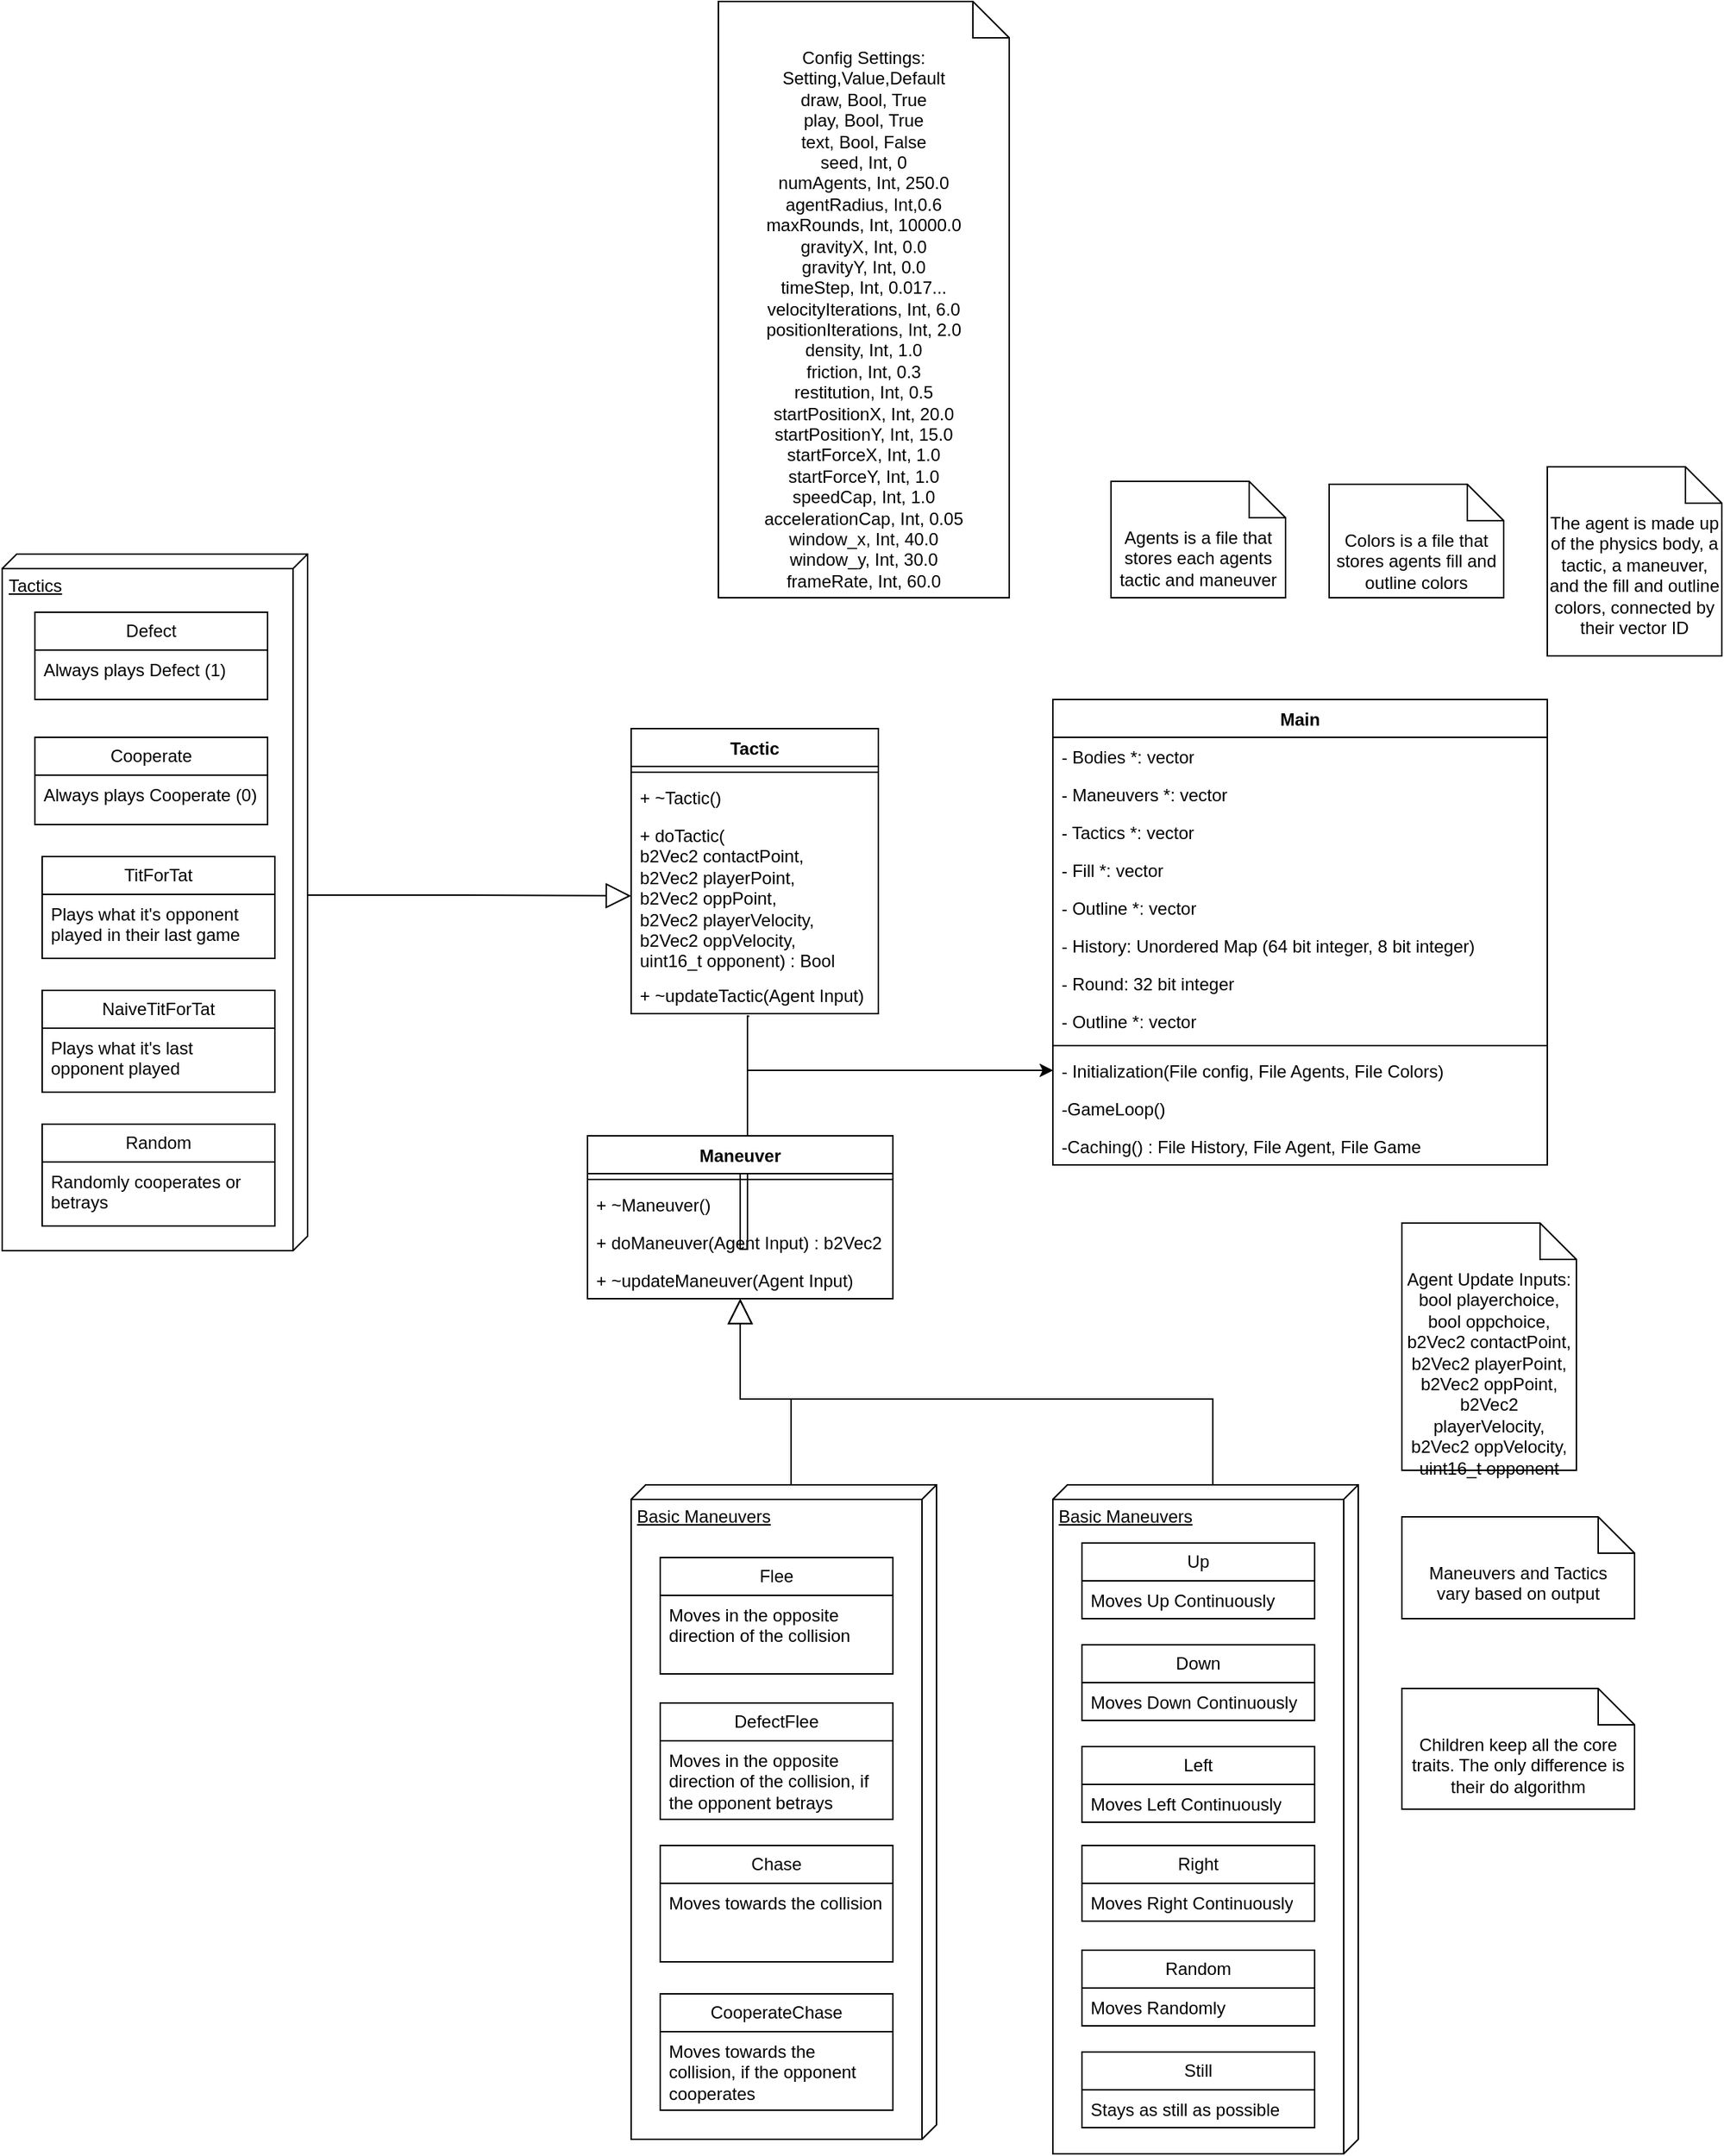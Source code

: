 <mxfile version="24.8.6">
  <diagram name="Page-1" id="15fARvEjuGoJQRsgN22F">
    <mxGraphModel dx="1313" dy="1761" grid="1" gridSize="10" guides="1" tooltips="1" connect="1" arrows="1" fold="1" page="1" pageScale="1" pageWidth="850" pageHeight="1100" math="0" shadow="0">
      <root>
        <mxCell id="0" />
        <mxCell id="1" parent="0" />
        <mxCell id="ZBsdz69OhWumd8uEH73e-70" style="edgeStyle=orthogonalEdgeStyle;rounded=0;orthogonalLoop=1;jettySize=auto;html=1;exitX=0;exitY=0;exitDx=234.5;exitDy=0;exitPerimeter=0;entryX=0;entryY=0.5;entryDx=0;entryDy=0;endArrow=block;endFill=0;endSize=15;" parent="1" source="ZBsdz69OhWumd8uEH73e-69" target="ZBsdz69OhWumd8uEH73e-5" edge="1">
          <mxGeometry relative="1" as="geometry" />
        </mxCell>
        <mxCell id="ZBsdz69OhWumd8uEH73e-69" value="Tactics" style="verticalAlign=top;align=left;spacingTop=8;spacingLeft=2;spacingRight=12;shape=cube;size=10;direction=south;fontStyle=4;html=1;whiteSpace=wrap;" parent="1" vertex="1">
          <mxGeometry x="37.5" y="-500" width="210" height="479" as="geometry" />
        </mxCell>
        <mxCell id="ZBsdz69OhWumd8uEH73e-52" style="edgeStyle=orthogonalEdgeStyle;rounded=0;orthogonalLoop=1;jettySize=auto;html=1;exitX=0;exitY=0;exitDx=0;exitDy=100;exitPerimeter=0;entryX=0.5;entryY=1;entryDx=0;entryDy=0;endArrow=block;endFill=0;endSize=15;" parent="1" source="ZBsdz69OhWumd8uEH73e-49" target="ZBsdz69OhWumd8uEH73e-8" edge="1">
          <mxGeometry relative="1" as="geometry" />
        </mxCell>
        <mxCell id="ZBsdz69OhWumd8uEH73e-49" value="Basic Maneuvers" style="verticalAlign=top;align=left;spacingTop=8;spacingLeft=2;spacingRight=12;shape=cube;size=10;direction=south;fontStyle=4;html=1;whiteSpace=wrap;" parent="1" vertex="1">
          <mxGeometry x="470" y="140" width="210" height="450" as="geometry" />
        </mxCell>
        <mxCell id="ZBsdz69OhWumd8uEH73e-53" style="edgeStyle=orthogonalEdgeStyle;rounded=0;orthogonalLoop=1;jettySize=auto;html=1;exitX=0;exitY=0;exitDx=0;exitDy=100;exitPerimeter=0;entryX=0.5;entryY=1;entryDx=0;entryDy=0;endArrow=block;endFill=0;endSize=15;" parent="1" source="ZBsdz69OhWumd8uEH73e-30" target="ZBsdz69OhWumd8uEH73e-8" edge="1">
          <mxGeometry relative="1" as="geometry" />
        </mxCell>
        <mxCell id="ZBsdz69OhWumd8uEH73e-30" value="Basic Maneuvers" style="verticalAlign=top;align=left;spacingTop=8;spacingLeft=2;spacingRight=12;shape=cube;size=10;direction=south;fontStyle=4;html=1;whiteSpace=wrap;" parent="1" vertex="1">
          <mxGeometry x="760" y="140" width="210" height="460" as="geometry" />
        </mxCell>
        <mxCell id="YXluAZz4ZXNDA7GaeiT3-11" style="edgeStyle=orthogonalEdgeStyle;rounded=0;orthogonalLoop=1;jettySize=auto;html=1;entryX=0;entryY=0.5;entryDx=0;entryDy=0;exitX=0.478;exitY=1.067;exitDx=0;exitDy=0;exitPerimeter=0;" parent="1" source="ZBsdz69OhWumd8uEH73e-6" target="ZBsdz69OhWumd8uEH73e-77" edge="1">
          <mxGeometry relative="1" as="geometry">
            <mxPoint x="540" y="-170" as="sourcePoint" />
            <Array as="points">
              <mxPoint x="550" y="-182" />
              <mxPoint x="550" y="-145" />
            </Array>
          </mxGeometry>
        </mxCell>
        <mxCell id="ZBsdz69OhWumd8uEH73e-1" value="Tactic" style="swimlane;fontStyle=1;align=center;verticalAlign=top;childLayout=stackLayout;horizontal=1;startSize=26;horizontalStack=0;resizeParent=1;resizeParentMax=0;resizeLast=0;collapsible=1;marginBottom=0;whiteSpace=wrap;html=1;" parent="1" vertex="1">
          <mxGeometry x="470" y="-380" width="170" height="196" as="geometry" />
        </mxCell>
        <mxCell id="ZBsdz69OhWumd8uEH73e-3" value="" style="line;strokeWidth=1;fillColor=none;align=left;verticalAlign=middle;spacingTop=-1;spacingLeft=3;spacingRight=3;rotatable=0;labelPosition=right;points=[];portConstraint=eastwest;strokeColor=inherit;" parent="ZBsdz69OhWumd8uEH73e-1" vertex="1">
          <mxGeometry y="26" width="170" height="8" as="geometry" />
        </mxCell>
        <mxCell id="ZBsdz69OhWumd8uEH73e-4" value="&lt;div&gt;+ ~Tactic()&lt;/div&gt;" style="text;strokeColor=none;fillColor=none;align=left;verticalAlign=top;spacingLeft=4;spacingRight=4;overflow=hidden;rotatable=0;points=[[0,0.5],[1,0.5]];portConstraint=eastwest;whiteSpace=wrap;html=1;" parent="ZBsdz69OhWumd8uEH73e-1" vertex="1">
          <mxGeometry y="34" width="170" height="26" as="geometry" />
        </mxCell>
        <mxCell id="ZBsdz69OhWumd8uEH73e-5" value="&lt;div&gt;+ doTactic(&lt;/div&gt;&lt;div&gt;&lt;div&gt;b2Vec2 contactPoint,&amp;nbsp;&lt;/div&gt;&lt;div&gt;b2Vec2 playerPoint,&amp;nbsp;&lt;/div&gt;&lt;div&gt;b2Vec2 oppPoint,&amp;nbsp;&lt;/div&gt;&lt;div&gt;b2Vec2 playerVelocity,&amp;nbsp;&lt;/div&gt;&lt;div&gt;b2Vec2 oppVelocity,&amp;nbsp;&lt;/div&gt;uint16_t opponent) : Bool&lt;br&gt;&lt;/div&gt;" style="text;strokeColor=none;fillColor=none;align=left;verticalAlign=top;spacingLeft=4;spacingRight=4;overflow=hidden;rotatable=0;points=[[0,0.5],[1,0.5]];portConstraint=eastwest;whiteSpace=wrap;html=1;" parent="ZBsdz69OhWumd8uEH73e-1" vertex="1">
          <mxGeometry y="60" width="170" height="110" as="geometry" />
        </mxCell>
        <mxCell id="ZBsdz69OhWumd8uEH73e-6" value="&lt;div&gt;+ ~updateTactic(Agent Input)&lt;/div&gt;" style="text;strokeColor=none;fillColor=none;align=left;verticalAlign=top;spacingLeft=4;spacingRight=4;overflow=hidden;rotatable=0;points=[[0,0.5],[1,0.5]];portConstraint=eastwest;whiteSpace=wrap;html=1;" parent="ZBsdz69OhWumd8uEH73e-1" vertex="1">
          <mxGeometry y="170" width="170" height="26" as="geometry" />
        </mxCell>
        <mxCell id="ZBsdz69OhWumd8uEH73e-7" value="&lt;div&gt;Agent Update Inputs:&lt;/div&gt;&lt;div&gt;bool playerchoice, bool oppchoice, b2Vec2 contactPoint, b2Vec2 playerPoint, b2Vec2 oppPoint, b2Vec2 playerVelocity, b2Vec2 oppVelocity, uint16_t opponent&lt;br&gt;&lt;/div&gt;" style="shape=note2;boundedLbl=1;whiteSpace=wrap;html=1;size=25;verticalAlign=top;align=center;" parent="1" vertex="1">
          <mxGeometry x="1000" y="-40" width="120" height="170" as="geometry" />
        </mxCell>
        <mxCell id="YXluAZz4ZXNDA7GaeiT3-12" style="edgeStyle=orthogonalEdgeStyle;rounded=0;orthogonalLoop=1;jettySize=auto;html=1;exitX=0.5;exitY=0;exitDx=0;exitDy=0;entryX=0;entryY=0.5;entryDx=0;entryDy=0;" parent="1" source="ZBsdz69OhWumd8uEH73e-8" target="ZBsdz69OhWumd8uEH73e-77" edge="1">
          <mxGeometry relative="1" as="geometry">
            <mxPoint x="500" y="-150" as="targetPoint" />
            <Array as="points">
              <mxPoint x="550" y="-22" />
              <mxPoint x="550" y="-145" />
            </Array>
          </mxGeometry>
        </mxCell>
        <mxCell id="ZBsdz69OhWumd8uEH73e-8" value="Maneuver" style="swimlane;fontStyle=1;align=center;verticalAlign=top;childLayout=stackLayout;horizontal=1;startSize=26;horizontalStack=0;resizeParent=1;resizeParentMax=0;resizeLast=0;collapsible=1;marginBottom=0;whiteSpace=wrap;html=1;" parent="1" vertex="1">
          <mxGeometry x="440" y="-100" width="210" height="112" as="geometry" />
        </mxCell>
        <mxCell id="ZBsdz69OhWumd8uEH73e-9" value="" style="line;strokeWidth=1;fillColor=none;align=left;verticalAlign=middle;spacingTop=-1;spacingLeft=3;spacingRight=3;rotatable=0;labelPosition=right;points=[];portConstraint=eastwest;strokeColor=inherit;" parent="ZBsdz69OhWumd8uEH73e-8" vertex="1">
          <mxGeometry y="26" width="210" height="8" as="geometry" />
        </mxCell>
        <mxCell id="ZBsdz69OhWumd8uEH73e-10" value="&lt;div&gt;+ ~Maneuver()&lt;/div&gt;" style="text;strokeColor=none;fillColor=none;align=left;verticalAlign=top;spacingLeft=4;spacingRight=4;overflow=hidden;rotatable=0;points=[[0,0.5],[1,0.5]];portConstraint=eastwest;whiteSpace=wrap;html=1;" parent="ZBsdz69OhWumd8uEH73e-8" vertex="1">
          <mxGeometry y="34" width="210" height="26" as="geometry" />
        </mxCell>
        <mxCell id="ZBsdz69OhWumd8uEH73e-11" value="&lt;div&gt;+ doManeuver(Agent Input) : b2Vec2&lt;br&gt;&lt;/div&gt;" style="text;strokeColor=none;fillColor=none;align=left;verticalAlign=top;spacingLeft=4;spacingRight=4;overflow=hidden;rotatable=0;points=[[0,0.5],[1,0.5]];portConstraint=eastwest;whiteSpace=wrap;html=1;" parent="ZBsdz69OhWumd8uEH73e-8" vertex="1">
          <mxGeometry y="60" width="210" height="26" as="geometry" />
        </mxCell>
        <mxCell id="ZBsdz69OhWumd8uEH73e-12" value="&lt;div&gt;+ ~updateManeuver(Agent Input)&lt;/div&gt;" style="text;strokeColor=none;fillColor=none;align=left;verticalAlign=top;spacingLeft=4;spacingRight=4;overflow=hidden;rotatable=0;points=[[0,0.5],[1,0.5]];portConstraint=eastwest;whiteSpace=wrap;html=1;" parent="ZBsdz69OhWumd8uEH73e-8" vertex="1">
          <mxGeometry y="86" width="210" height="26" as="geometry" />
        </mxCell>
        <mxCell id="ZBsdz69OhWumd8uEH73e-13" value="Up" style="swimlane;fontStyle=0;childLayout=stackLayout;horizontal=1;startSize=26;fillColor=none;horizontalStack=0;resizeParent=1;resizeParentMax=0;resizeLast=0;collapsible=1;marginBottom=0;whiteSpace=wrap;html=1;" parent="1" vertex="1">
          <mxGeometry x="780" y="180" width="160" height="52" as="geometry" />
        </mxCell>
        <mxCell id="ZBsdz69OhWumd8uEH73e-16" value="Moves Up Continuously" style="text;strokeColor=none;fillColor=none;align=left;verticalAlign=top;spacingLeft=4;spacingRight=4;overflow=hidden;rotatable=0;points=[[0,0.5],[1,0.5]];portConstraint=eastwest;whiteSpace=wrap;html=1;" parent="ZBsdz69OhWumd8uEH73e-13" vertex="1">
          <mxGeometry y="26" width="160" height="26" as="geometry" />
        </mxCell>
        <mxCell id="ZBsdz69OhWumd8uEH73e-17" value="&lt;div&gt;Maneuvers and Tactics&lt;/div&gt;&lt;div&gt;vary based on output&lt;br&gt;&lt;/div&gt;" style="shape=note2;boundedLbl=1;whiteSpace=wrap;html=1;size=25;verticalAlign=top;align=center;" parent="1" vertex="1">
          <mxGeometry x="1000" y="162" width="160" height="70" as="geometry" />
        </mxCell>
        <mxCell id="ZBsdz69OhWumd8uEH73e-18" value="Children keep all the core traits. The only difference is their do algorithm" style="shape=note2;boundedLbl=1;whiteSpace=wrap;html=1;size=25;verticalAlign=top;align=center;" parent="1" vertex="1">
          <mxGeometry x="1000" y="280" width="160" height="83" as="geometry" />
        </mxCell>
        <mxCell id="ZBsdz69OhWumd8uEH73e-21" value="Down" style="swimlane;fontStyle=0;childLayout=stackLayout;horizontal=1;startSize=26;fillColor=none;horizontalStack=0;resizeParent=1;resizeParentMax=0;resizeLast=0;collapsible=1;marginBottom=0;whiteSpace=wrap;html=1;" parent="1" vertex="1">
          <mxGeometry x="780" y="250" width="160" height="52" as="geometry" />
        </mxCell>
        <mxCell id="ZBsdz69OhWumd8uEH73e-22" value="Moves Down Continuously" style="text;strokeColor=none;fillColor=none;align=left;verticalAlign=top;spacingLeft=4;spacingRight=4;overflow=hidden;rotatable=0;points=[[0,0.5],[1,0.5]];portConstraint=eastwest;whiteSpace=wrap;html=1;" parent="ZBsdz69OhWumd8uEH73e-21" vertex="1">
          <mxGeometry y="26" width="160" height="26" as="geometry" />
        </mxCell>
        <mxCell id="ZBsdz69OhWumd8uEH73e-25" value="Left" style="swimlane;fontStyle=0;childLayout=stackLayout;horizontal=1;startSize=26;fillColor=none;horizontalStack=0;resizeParent=1;resizeParentMax=0;resizeLast=0;collapsible=1;marginBottom=0;whiteSpace=wrap;html=1;" parent="1" vertex="1">
          <mxGeometry x="780" y="320" width="160" height="52" as="geometry" />
        </mxCell>
        <mxCell id="ZBsdz69OhWumd8uEH73e-26" value="Moves Left Continuously" style="text;strokeColor=none;fillColor=none;align=left;verticalAlign=top;spacingLeft=4;spacingRight=4;overflow=hidden;rotatable=0;points=[[0,0.5],[1,0.5]];portConstraint=eastwest;whiteSpace=wrap;html=1;" parent="ZBsdz69OhWumd8uEH73e-25" vertex="1">
          <mxGeometry y="26" width="160" height="26" as="geometry" />
        </mxCell>
        <mxCell id="ZBsdz69OhWumd8uEH73e-27" value="Right" style="swimlane;fontStyle=0;childLayout=stackLayout;horizontal=1;startSize=26;fillColor=none;horizontalStack=0;resizeParent=1;resizeParentMax=0;resizeLast=0;collapsible=1;marginBottom=0;whiteSpace=wrap;html=1;" parent="1" vertex="1">
          <mxGeometry x="780" y="388" width="160" height="52" as="geometry" />
        </mxCell>
        <mxCell id="ZBsdz69OhWumd8uEH73e-28" value="Moves Right Continuously" style="text;strokeColor=none;fillColor=none;align=left;verticalAlign=top;spacingLeft=4;spacingRight=4;overflow=hidden;rotatable=0;points=[[0,0.5],[1,0.5]];portConstraint=eastwest;whiteSpace=wrap;html=1;" parent="ZBsdz69OhWumd8uEH73e-27" vertex="1">
          <mxGeometry y="26" width="160" height="26" as="geometry" />
        </mxCell>
        <mxCell id="ZBsdz69OhWumd8uEH73e-31" value="Random" style="swimlane;fontStyle=0;childLayout=stackLayout;horizontal=1;startSize=26;fillColor=none;horizontalStack=0;resizeParent=1;resizeParentMax=0;resizeLast=0;collapsible=1;marginBottom=0;whiteSpace=wrap;html=1;" parent="1" vertex="1">
          <mxGeometry x="780" y="460" width="160" height="52" as="geometry" />
        </mxCell>
        <mxCell id="ZBsdz69OhWumd8uEH73e-32" value="Moves Randomly" style="text;strokeColor=none;fillColor=none;align=left;verticalAlign=top;spacingLeft=4;spacingRight=4;overflow=hidden;rotatable=0;points=[[0,0.5],[1,0.5]];portConstraint=eastwest;whiteSpace=wrap;html=1;" parent="ZBsdz69OhWumd8uEH73e-31" vertex="1">
          <mxGeometry y="26" width="160" height="26" as="geometry" />
        </mxCell>
        <mxCell id="ZBsdz69OhWumd8uEH73e-33" value="Still" style="swimlane;fontStyle=0;childLayout=stackLayout;horizontal=1;startSize=26;fillColor=none;horizontalStack=0;resizeParent=1;resizeParentMax=0;resizeLast=0;collapsible=1;marginBottom=0;whiteSpace=wrap;html=1;" parent="1" vertex="1">
          <mxGeometry x="780" y="530" width="160" height="52" as="geometry" />
        </mxCell>
        <mxCell id="ZBsdz69OhWumd8uEH73e-34" value="Stays as still as possible" style="text;strokeColor=none;fillColor=none;align=left;verticalAlign=top;spacingLeft=4;spacingRight=4;overflow=hidden;rotatable=0;points=[[0,0.5],[1,0.5]];portConstraint=eastwest;whiteSpace=wrap;html=1;" parent="ZBsdz69OhWumd8uEH73e-33" vertex="1">
          <mxGeometry y="26" width="160" height="26" as="geometry" />
        </mxCell>
        <mxCell id="ZBsdz69OhWumd8uEH73e-35" value="Flee" style="swimlane;fontStyle=0;childLayout=stackLayout;horizontal=1;startSize=26;fillColor=none;horizontalStack=0;resizeParent=1;resizeParentMax=0;resizeLast=0;collapsible=1;marginBottom=0;whiteSpace=wrap;html=1;" parent="1" vertex="1">
          <mxGeometry x="490" y="190" width="160" height="80" as="geometry" />
        </mxCell>
        <mxCell id="ZBsdz69OhWumd8uEH73e-36" value="Moves in the opposite direction of the collision" style="text;strokeColor=none;fillColor=none;align=left;verticalAlign=top;spacingLeft=4;spacingRight=4;overflow=hidden;rotatable=0;points=[[0,0.5],[1,0.5]];portConstraint=eastwest;whiteSpace=wrap;html=1;" parent="ZBsdz69OhWumd8uEH73e-35" vertex="1">
          <mxGeometry y="26" width="160" height="54" as="geometry" />
        </mxCell>
        <mxCell id="ZBsdz69OhWumd8uEH73e-37" value="DefectFlee" style="swimlane;fontStyle=0;childLayout=stackLayout;horizontal=1;startSize=26;fillColor=none;horizontalStack=0;resizeParent=1;resizeParentMax=0;resizeLast=0;collapsible=1;marginBottom=0;whiteSpace=wrap;html=1;" parent="1" vertex="1">
          <mxGeometry x="490" y="290" width="160" height="80" as="geometry" />
        </mxCell>
        <mxCell id="ZBsdz69OhWumd8uEH73e-38" value="Moves in the opposite direction of the collision, if the opponent betrays" style="text;strokeColor=none;fillColor=none;align=left;verticalAlign=top;spacingLeft=4;spacingRight=4;overflow=hidden;rotatable=0;points=[[0,0.5],[1,0.5]];portConstraint=eastwest;whiteSpace=wrap;html=1;" parent="ZBsdz69OhWumd8uEH73e-37" vertex="1">
          <mxGeometry y="26" width="160" height="54" as="geometry" />
        </mxCell>
        <mxCell id="ZBsdz69OhWumd8uEH73e-39" value="Chase" style="swimlane;fontStyle=0;childLayout=stackLayout;horizontal=1;startSize=26;fillColor=none;horizontalStack=0;resizeParent=1;resizeParentMax=0;resizeLast=0;collapsible=1;marginBottom=0;whiteSpace=wrap;html=1;" parent="1" vertex="1">
          <mxGeometry x="490" y="388" width="160" height="80" as="geometry" />
        </mxCell>
        <mxCell id="ZBsdz69OhWumd8uEH73e-40" value="Moves towards the collision" style="text;strokeColor=none;fillColor=none;align=left;verticalAlign=top;spacingLeft=4;spacingRight=4;overflow=hidden;rotatable=0;points=[[0,0.5],[1,0.5]];portConstraint=eastwest;whiteSpace=wrap;html=1;" parent="ZBsdz69OhWumd8uEH73e-39" vertex="1">
          <mxGeometry y="26" width="160" height="54" as="geometry" />
        </mxCell>
        <mxCell id="ZBsdz69OhWumd8uEH73e-41" value="CooperateChase" style="swimlane;fontStyle=0;childLayout=stackLayout;horizontal=1;startSize=26;fillColor=none;horizontalStack=0;resizeParent=1;resizeParentMax=0;resizeLast=0;collapsible=1;marginBottom=0;whiteSpace=wrap;html=1;" parent="1" vertex="1">
          <mxGeometry x="490" y="490" width="160" height="80" as="geometry" />
        </mxCell>
        <mxCell id="ZBsdz69OhWumd8uEH73e-42" value="Moves towards the collision, if the opponent cooperates" style="text;strokeColor=none;fillColor=none;align=left;verticalAlign=top;spacingLeft=4;spacingRight=4;overflow=hidden;rotatable=0;points=[[0,0.5],[1,0.5]];portConstraint=eastwest;whiteSpace=wrap;html=1;" parent="ZBsdz69OhWumd8uEH73e-41" vertex="1">
          <mxGeometry y="26" width="160" height="54" as="geometry" />
        </mxCell>
        <mxCell id="ZBsdz69OhWumd8uEH73e-55" value="Defect" style="swimlane;fontStyle=0;childLayout=stackLayout;horizontal=1;startSize=26;fillColor=none;horizontalStack=0;resizeParent=1;resizeParentMax=0;resizeLast=0;collapsible=1;marginBottom=0;whiteSpace=wrap;html=1;" parent="1" vertex="1">
          <mxGeometry x="60" y="-460" width="160" height="60" as="geometry" />
        </mxCell>
        <mxCell id="ZBsdz69OhWumd8uEH73e-56" value="Always plays Defect (1)" style="text;strokeColor=none;fillColor=none;align=left;verticalAlign=top;spacingLeft=4;spacingRight=4;overflow=hidden;rotatable=0;points=[[0,0.5],[1,0.5]];portConstraint=eastwest;whiteSpace=wrap;html=1;" parent="ZBsdz69OhWumd8uEH73e-55" vertex="1">
          <mxGeometry y="26" width="160" height="34" as="geometry" />
        </mxCell>
        <mxCell id="ZBsdz69OhWumd8uEH73e-57" value="Cooperate" style="swimlane;fontStyle=0;childLayout=stackLayout;horizontal=1;startSize=26;fillColor=none;horizontalStack=0;resizeParent=1;resizeParentMax=0;resizeLast=0;collapsible=1;marginBottom=0;whiteSpace=wrap;html=1;" parent="1" vertex="1">
          <mxGeometry x="60" y="-374" width="160" height="60" as="geometry" />
        </mxCell>
        <mxCell id="ZBsdz69OhWumd8uEH73e-58" value="Always plays Cooperate (0)" style="text;strokeColor=none;fillColor=none;align=left;verticalAlign=top;spacingLeft=4;spacingRight=4;overflow=hidden;rotatable=0;points=[[0,0.5],[1,0.5]];portConstraint=eastwest;whiteSpace=wrap;html=1;" parent="ZBsdz69OhWumd8uEH73e-57" vertex="1">
          <mxGeometry y="26" width="160" height="34" as="geometry" />
        </mxCell>
        <mxCell id="ZBsdz69OhWumd8uEH73e-59" value="TitForTat" style="swimlane;fontStyle=0;childLayout=stackLayout;horizontal=1;startSize=26;fillColor=none;horizontalStack=0;resizeParent=1;resizeParentMax=0;resizeLast=0;collapsible=1;marginBottom=0;whiteSpace=wrap;html=1;" parent="1" vertex="1">
          <mxGeometry x="65" y="-292" width="160" height="70" as="geometry" />
        </mxCell>
        <mxCell id="ZBsdz69OhWumd8uEH73e-60" value="Plays what it&#39;s opponent played in their last game" style="text;strokeColor=none;fillColor=none;align=left;verticalAlign=top;spacingLeft=4;spacingRight=4;overflow=hidden;rotatable=0;points=[[0,0.5],[1,0.5]];portConstraint=eastwest;whiteSpace=wrap;html=1;" parent="ZBsdz69OhWumd8uEH73e-59" vertex="1">
          <mxGeometry y="26" width="160" height="44" as="geometry" />
        </mxCell>
        <mxCell id="ZBsdz69OhWumd8uEH73e-61" value="NaiveTitForTat" style="swimlane;fontStyle=0;childLayout=stackLayout;horizontal=1;startSize=26;fillColor=none;horizontalStack=0;resizeParent=1;resizeParentMax=0;resizeLast=0;collapsible=1;marginBottom=0;whiteSpace=wrap;html=1;" parent="1" vertex="1">
          <mxGeometry x="65" y="-200" width="160" height="70" as="geometry" />
        </mxCell>
        <mxCell id="ZBsdz69OhWumd8uEH73e-62" value="Plays what it&#39;s last opponent played" style="text;strokeColor=none;fillColor=none;align=left;verticalAlign=top;spacingLeft=4;spacingRight=4;overflow=hidden;rotatable=0;points=[[0,0.5],[1,0.5]];portConstraint=eastwest;whiteSpace=wrap;html=1;" parent="ZBsdz69OhWumd8uEH73e-61" vertex="1">
          <mxGeometry y="26" width="160" height="44" as="geometry" />
        </mxCell>
        <mxCell id="ZBsdz69OhWumd8uEH73e-64" value="Random" style="swimlane;fontStyle=0;childLayout=stackLayout;horizontal=1;startSize=26;fillColor=none;horizontalStack=0;resizeParent=1;resizeParentMax=0;resizeLast=0;collapsible=1;marginBottom=0;whiteSpace=wrap;html=1;" parent="1" vertex="1">
          <mxGeometry x="65" y="-108" width="160" height="70" as="geometry" />
        </mxCell>
        <mxCell id="ZBsdz69OhWumd8uEH73e-65" value="Randomly cooperates or betrays" style="text;strokeColor=none;fillColor=none;align=left;verticalAlign=top;spacingLeft=4;spacingRight=4;overflow=hidden;rotatable=0;points=[[0,0.5],[1,0.5]];portConstraint=eastwest;whiteSpace=wrap;html=1;" parent="ZBsdz69OhWumd8uEH73e-64" vertex="1">
          <mxGeometry y="26" width="160" height="44" as="geometry" />
        </mxCell>
        <mxCell id="ZBsdz69OhWumd8uEH73e-74" value="Main" style="swimlane;fontStyle=1;align=center;verticalAlign=top;childLayout=stackLayout;horizontal=1;startSize=26;horizontalStack=0;resizeParent=1;resizeParentMax=0;resizeLast=0;collapsible=1;marginBottom=0;whiteSpace=wrap;html=1;" parent="1" vertex="1">
          <mxGeometry x="760" y="-400" width="340" height="320" as="geometry" />
        </mxCell>
        <mxCell id="ZBsdz69OhWumd8uEH73e-75" value="&lt;div&gt;- Bodies *: vector&lt;/div&gt;&lt;div&gt;&lt;br&gt;&lt;/div&gt;" style="text;strokeColor=none;fillColor=none;align=left;verticalAlign=top;spacingLeft=4;spacingRight=4;overflow=hidden;rotatable=0;points=[[0,0.5],[1,0.5]];portConstraint=eastwest;whiteSpace=wrap;html=1;" parent="ZBsdz69OhWumd8uEH73e-74" vertex="1">
          <mxGeometry y="26" width="340" height="26" as="geometry" />
        </mxCell>
        <mxCell id="YXluAZz4ZXNDA7GaeiT3-5" value="&lt;div&gt;- Maneuvers *: vector&lt;/div&gt;&lt;div&gt;&lt;br&gt;&lt;/div&gt;" style="text;strokeColor=none;fillColor=none;align=left;verticalAlign=top;spacingLeft=4;spacingRight=4;overflow=hidden;rotatable=0;points=[[0,0.5],[1,0.5]];portConstraint=eastwest;whiteSpace=wrap;html=1;" parent="ZBsdz69OhWumd8uEH73e-74" vertex="1">
          <mxGeometry y="52" width="340" height="26" as="geometry" />
        </mxCell>
        <mxCell id="YXluAZz4ZXNDA7GaeiT3-7" value="&lt;div&gt;- Tactics *: vector&lt;/div&gt;&lt;div&gt;&lt;br&gt;&lt;/div&gt;" style="text;strokeColor=none;fillColor=none;align=left;verticalAlign=top;spacingLeft=4;spacingRight=4;overflow=hidden;rotatable=0;points=[[0,0.5],[1,0.5]];portConstraint=eastwest;whiteSpace=wrap;html=1;" parent="ZBsdz69OhWumd8uEH73e-74" vertex="1">
          <mxGeometry y="78" width="340" height="26" as="geometry" />
        </mxCell>
        <mxCell id="YXluAZz4ZXNDA7GaeiT3-8" value="&lt;div&gt;- Fill *: vector&lt;/div&gt;&lt;div&gt;&lt;br&gt;&lt;/div&gt;" style="text;strokeColor=none;fillColor=none;align=left;verticalAlign=top;spacingLeft=4;spacingRight=4;overflow=hidden;rotatable=0;points=[[0,0.5],[1,0.5]];portConstraint=eastwest;whiteSpace=wrap;html=1;" parent="ZBsdz69OhWumd8uEH73e-74" vertex="1">
          <mxGeometry y="104" width="340" height="26" as="geometry" />
        </mxCell>
        <mxCell id="YXluAZz4ZXNDA7GaeiT3-6" value="&lt;div&gt;- Outline *: vector&lt;/div&gt;&lt;div&gt;&lt;br&gt;&lt;/div&gt;" style="text;strokeColor=none;fillColor=none;align=left;verticalAlign=top;spacingLeft=4;spacingRight=4;overflow=hidden;rotatable=0;points=[[0,0.5],[1,0.5]];portConstraint=eastwest;whiteSpace=wrap;html=1;" parent="ZBsdz69OhWumd8uEH73e-74" vertex="1">
          <mxGeometry y="130" width="340" height="26" as="geometry" />
        </mxCell>
        <mxCell id="YXluAZz4ZXNDA7GaeiT3-4" value="&lt;div&gt;- History: Unordered Map (64 bit integer, 8 bit integer)&lt;br&gt;&lt;/div&gt;&lt;div&gt;&lt;br&gt;&lt;/div&gt;" style="text;strokeColor=none;fillColor=none;align=left;verticalAlign=top;spacingLeft=4;spacingRight=4;overflow=hidden;rotatable=0;points=[[0,0.5],[1,0.5]];portConstraint=eastwest;whiteSpace=wrap;html=1;" parent="ZBsdz69OhWumd8uEH73e-74" vertex="1">
          <mxGeometry y="156" width="340" height="26" as="geometry" />
        </mxCell>
        <mxCell id="YXluAZz4ZXNDA7GaeiT3-9" value="- Round: 32 bit integer" style="text;strokeColor=none;fillColor=none;align=left;verticalAlign=top;spacingLeft=4;spacingRight=4;overflow=hidden;rotatable=0;points=[[0,0.5],[1,0.5]];portConstraint=eastwest;whiteSpace=wrap;html=1;" parent="ZBsdz69OhWumd8uEH73e-74" vertex="1">
          <mxGeometry y="182" width="340" height="26" as="geometry" />
        </mxCell>
        <mxCell id="YXluAZz4ZXNDA7GaeiT3-10" value="&lt;div&gt;- Outline *: vector&lt;/div&gt;&lt;div&gt;&lt;br&gt;&lt;/div&gt;" style="text;strokeColor=none;fillColor=none;align=left;verticalAlign=top;spacingLeft=4;spacingRight=4;overflow=hidden;rotatable=0;points=[[0,0.5],[1,0.5]];portConstraint=eastwest;whiteSpace=wrap;html=1;" parent="ZBsdz69OhWumd8uEH73e-74" vertex="1">
          <mxGeometry y="208" width="340" height="26" as="geometry" />
        </mxCell>
        <mxCell id="ZBsdz69OhWumd8uEH73e-76" value="" style="line;strokeWidth=1;fillColor=none;align=left;verticalAlign=middle;spacingTop=-1;spacingLeft=3;spacingRight=3;rotatable=0;labelPosition=right;points=[];portConstraint=eastwest;strokeColor=inherit;" parent="ZBsdz69OhWumd8uEH73e-74" vertex="1">
          <mxGeometry y="234" width="340" height="8" as="geometry" />
        </mxCell>
        <mxCell id="ZBsdz69OhWumd8uEH73e-77" value="- Initialization(File config, File Agents, File Colors)" style="text;strokeColor=none;fillColor=none;align=left;verticalAlign=top;spacingLeft=4;spacingRight=4;overflow=hidden;rotatable=0;points=[[0,0.5],[1,0.5]];portConstraint=eastwest;whiteSpace=wrap;html=1;" parent="ZBsdz69OhWumd8uEH73e-74" vertex="1">
          <mxGeometry y="242" width="340" height="26" as="geometry" />
        </mxCell>
        <mxCell id="YXluAZz4ZXNDA7GaeiT3-14" value="&lt;div&gt;-GameLoop()&lt;/div&gt;" style="text;strokeColor=none;fillColor=none;align=left;verticalAlign=top;spacingLeft=4;spacingRight=4;overflow=hidden;rotatable=0;points=[[0,0.5],[1,0.5]];portConstraint=eastwest;whiteSpace=wrap;html=1;" parent="ZBsdz69OhWumd8uEH73e-74" vertex="1">
          <mxGeometry y="268" width="340" height="26" as="geometry" />
        </mxCell>
        <mxCell id="YXluAZz4ZXNDA7GaeiT3-15" value="&lt;div&gt;-Caching() : File History, File Agent, File Game&lt;br&gt;&lt;/div&gt;" style="text;strokeColor=none;fillColor=none;align=left;verticalAlign=top;spacingLeft=4;spacingRight=4;overflow=hidden;rotatable=0;points=[[0,0.5],[1,0.5]];portConstraint=eastwest;whiteSpace=wrap;html=1;" parent="ZBsdz69OhWumd8uEH73e-74" vertex="1">
          <mxGeometry y="294" width="340" height="26" as="geometry" />
        </mxCell>
        <mxCell id="YXluAZz4ZXNDA7GaeiT3-1" value="&lt;div&gt;Config Settings:&lt;/div&gt;&lt;div&gt;Setting,Value,Default&lt;br&gt;draw, Bool, True&lt;br&gt;play, Bool, True&lt;br&gt;text, Bool, False&lt;br&gt;seed, Int, 0&lt;br&gt;numAgents, Int, 250.0&lt;br&gt;agentRadius, Int,0.6&lt;br&gt;maxRounds, Int, 10000.0&lt;br&gt;gravityX, Int, 0.0&lt;br&gt;gravityY, Int, 0.0&lt;br&gt;timeStep, Int, 0.017...&lt;br&gt;velocityIterations, Int, 6.0&lt;br&gt;positionIterations, Int, 2.0&lt;br&gt;density, Int, 1.0&lt;br&gt;friction, Int, 0.3&lt;br&gt;restitution, Int, 0.5&lt;br&gt;startPositionX, Int, 20.0&lt;br&gt;startPositionY, Int, 15.0&lt;br&gt;startForceX, Int, 1.0&lt;br&gt;startForceY, Int, 1.0&lt;br&gt;speedCap, Int, 1.0&lt;br&gt;accelerationCap, Int, 0.05&lt;br&gt;window_x, Int, 40.0&lt;br&gt;window_y, Int, 30.0&lt;br&gt;frameRate, Int, 60.0&lt;br&gt;&lt;br&gt;&lt;/div&gt;" style="shape=note2;boundedLbl=1;whiteSpace=wrap;html=1;size=25;verticalAlign=top;align=center;" parent="1" vertex="1">
          <mxGeometry x="530" y="-880" width="200" height="410" as="geometry" />
        </mxCell>
        <mxCell id="YXluAZz4ZXNDA7GaeiT3-2" value="Colors is a file that stores agents fill and outline colors" style="shape=note2;boundedLbl=1;whiteSpace=wrap;html=1;size=25;verticalAlign=top;align=center;" parent="1" vertex="1">
          <mxGeometry x="950" y="-548" width="120" height="78" as="geometry" />
        </mxCell>
        <mxCell id="YXluAZz4ZXNDA7GaeiT3-3" value="Agents is a file that stores each agents tactic and maneuver" style="shape=note2;boundedLbl=1;whiteSpace=wrap;html=1;size=25;verticalAlign=top;align=center;" parent="1" vertex="1">
          <mxGeometry x="800" y="-550" width="120" height="80" as="geometry" />
        </mxCell>
        <mxCell id="YXluAZz4ZXNDA7GaeiT3-13" value="The agent is made up of the physics body, a tactic, a maneuver, and the fill and outline colors, connected by their vector ID" style="shape=note2;boundedLbl=1;whiteSpace=wrap;html=1;size=25;verticalAlign=top;align=center;" parent="1" vertex="1">
          <mxGeometry x="1100" y="-560" width="120" height="130" as="geometry" />
        </mxCell>
      </root>
    </mxGraphModel>
  </diagram>
</mxfile>
